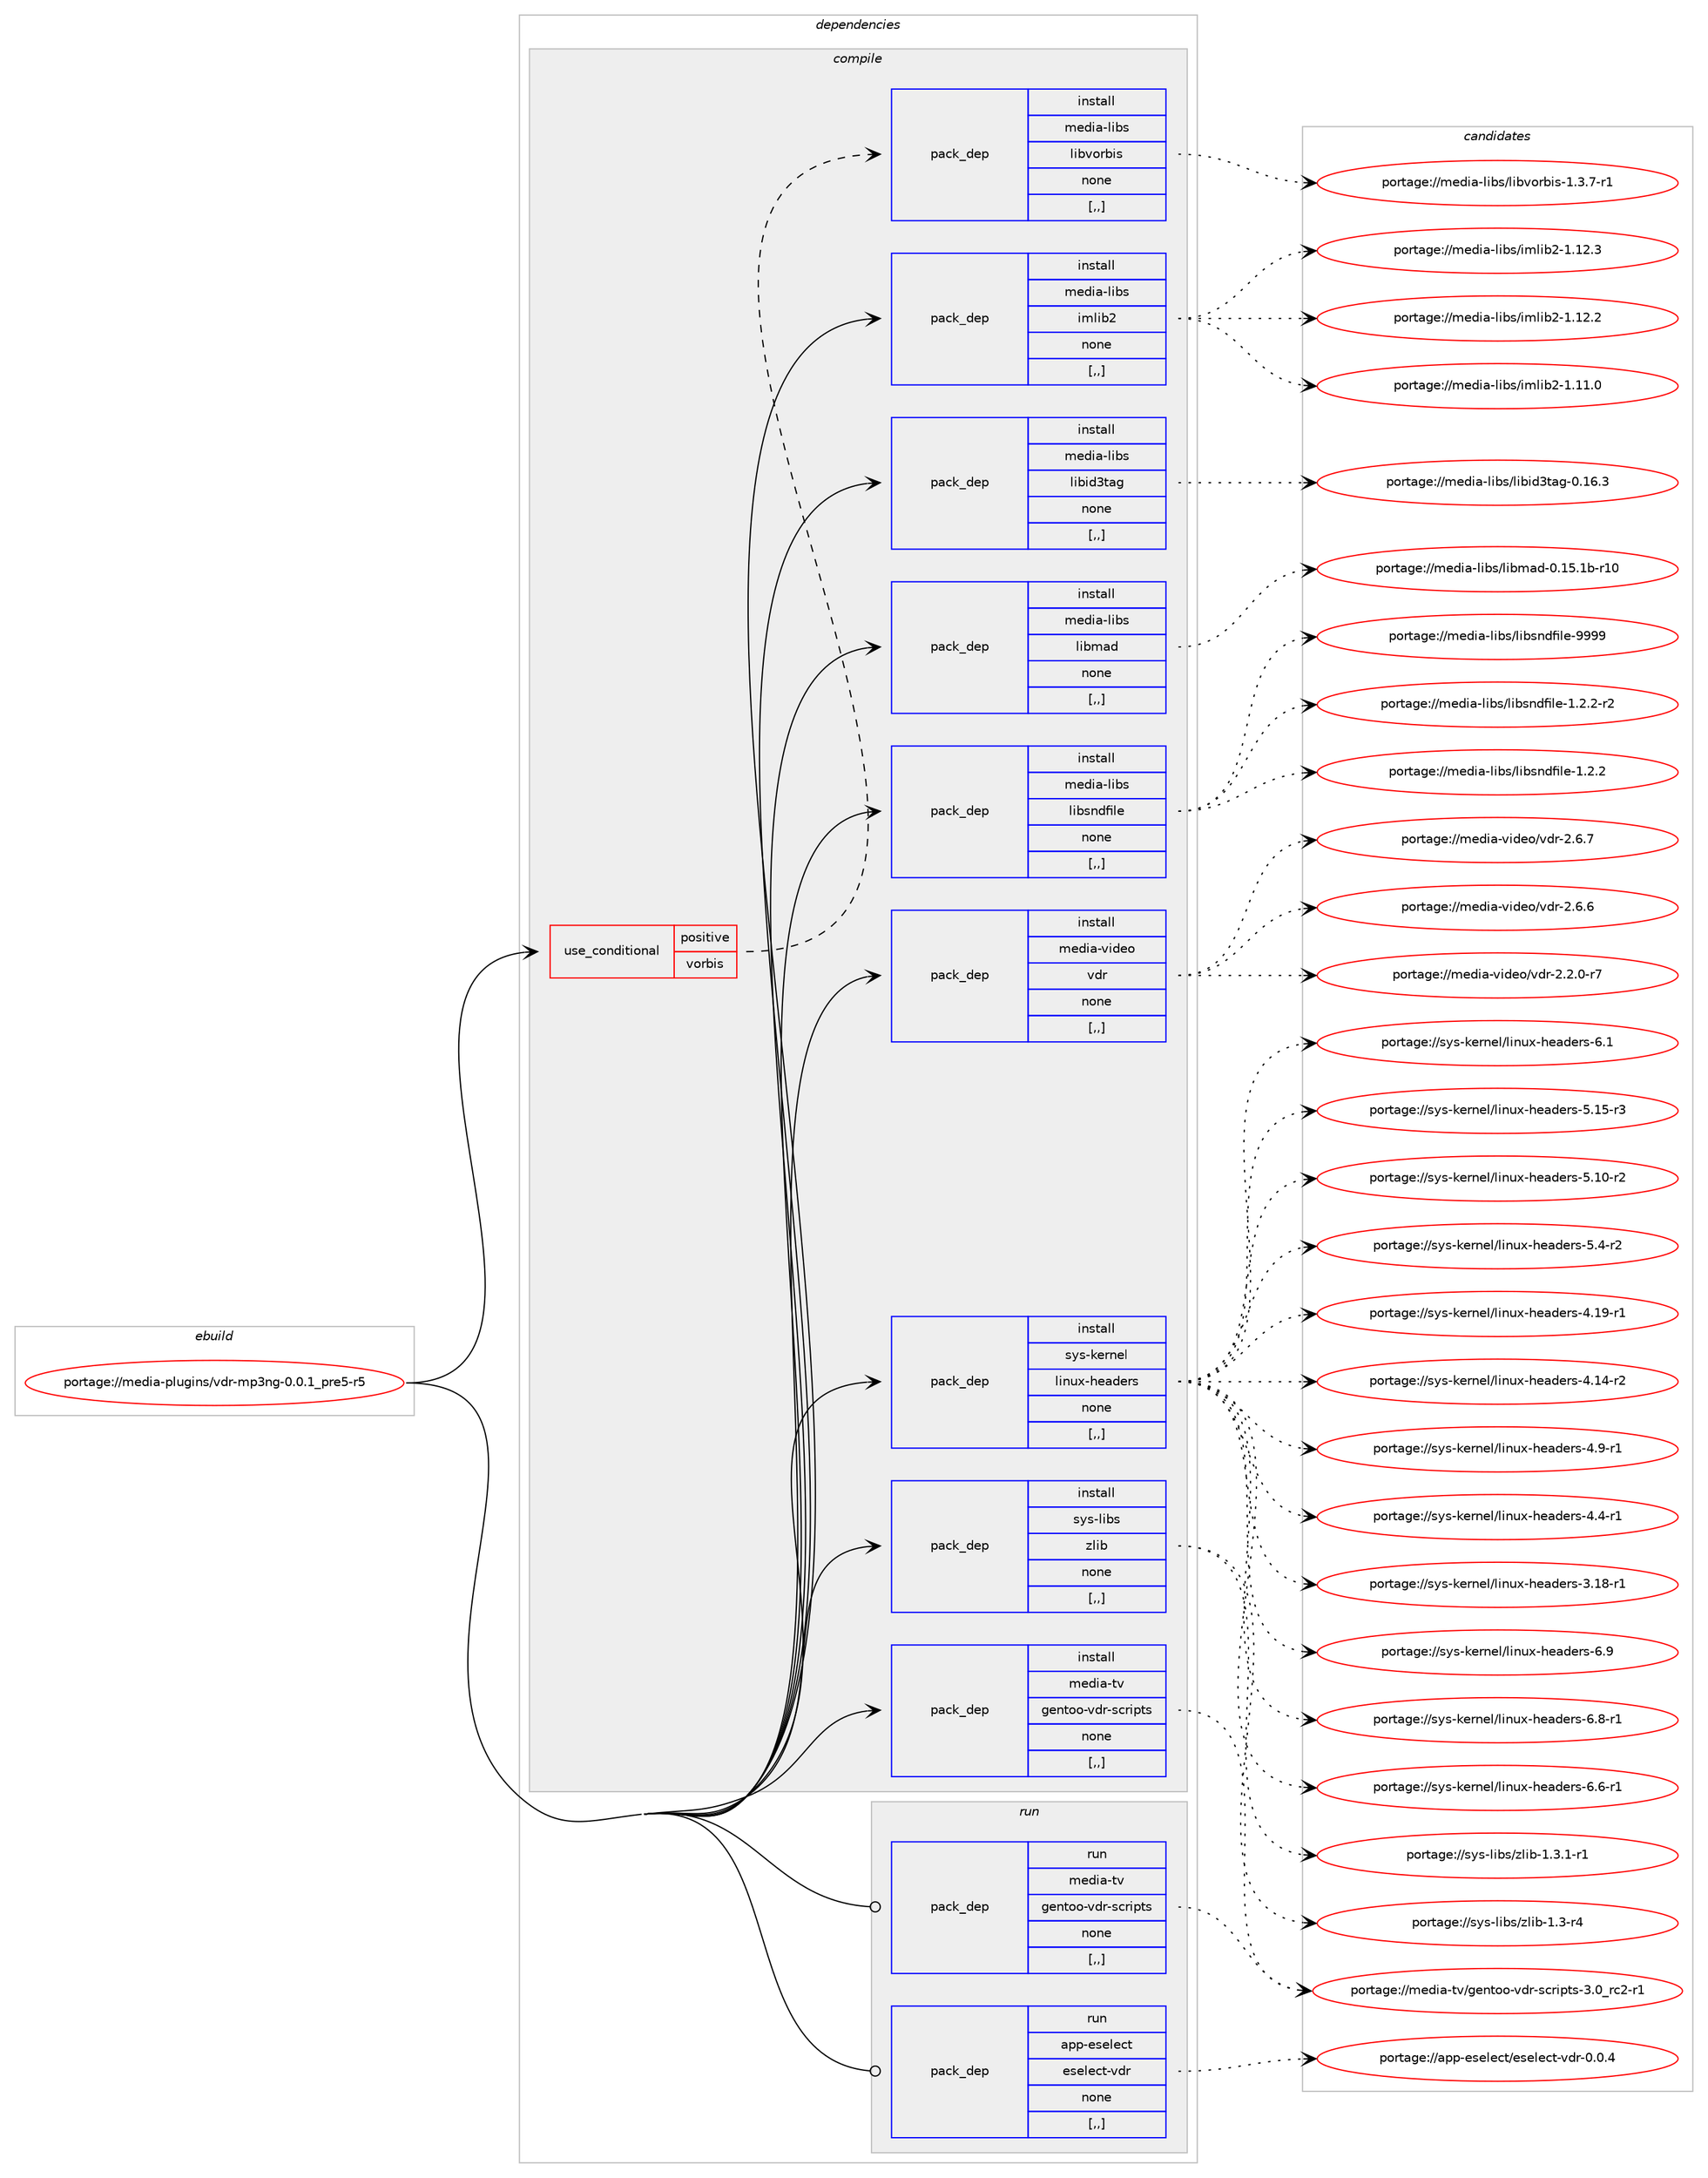 digraph prolog {

# *************
# Graph options
# *************

newrank=true;
concentrate=true;
compound=true;
graph [rankdir=LR,fontname=Helvetica,fontsize=10,ranksep=1.5];#, ranksep=2.5, nodesep=0.2];
edge  [arrowhead=vee];
node  [fontname=Helvetica,fontsize=10];

# **********
# The ebuild
# **********

subgraph cluster_leftcol {
color=gray;
label=<<i>ebuild</i>>;
id [label="portage://media-plugins/vdr-mp3ng-0.0.1_pre5-r5", color=red, width=4, href="../media-plugins/vdr-mp3ng-0.0.1_pre5-r5.svg"];
}

# ****************
# The dependencies
# ****************

subgraph cluster_midcol {
color=gray;
label=<<i>dependencies</i>>;
subgraph cluster_compile {
fillcolor="#eeeeee";
style=filled;
label=<<i>compile</i>>;
subgraph cond78408 {
dependency309437 [label=<<TABLE BORDER="0" CELLBORDER="1" CELLSPACING="0" CELLPADDING="4"><TR><TD ROWSPAN="3" CELLPADDING="10">use_conditional</TD></TR><TR><TD>positive</TD></TR><TR><TD>vorbis</TD></TR></TABLE>>, shape=none, color=red];
subgraph pack228633 {
dependency309438 [label=<<TABLE BORDER="0" CELLBORDER="1" CELLSPACING="0" CELLPADDING="4" WIDTH="220"><TR><TD ROWSPAN="6" CELLPADDING="30">pack_dep</TD></TR><TR><TD WIDTH="110">install</TD></TR><TR><TD>media-libs</TD></TR><TR><TD>libvorbis</TD></TR><TR><TD>none</TD></TR><TR><TD>[,,]</TD></TR></TABLE>>, shape=none, color=blue];
}
dependency309437:e -> dependency309438:w [weight=20,style="dashed",arrowhead="vee"];
}
id:e -> dependency309437:w [weight=20,style="solid",arrowhead="vee"];
subgraph pack228634 {
dependency309439 [label=<<TABLE BORDER="0" CELLBORDER="1" CELLSPACING="0" CELLPADDING="4" WIDTH="220"><TR><TD ROWSPAN="6" CELLPADDING="30">pack_dep</TD></TR><TR><TD WIDTH="110">install</TD></TR><TR><TD>media-libs</TD></TR><TR><TD>imlib2</TD></TR><TR><TD>none</TD></TR><TR><TD>[,,]</TD></TR></TABLE>>, shape=none, color=blue];
}
id:e -> dependency309439:w [weight=20,style="solid",arrowhead="vee"];
subgraph pack228635 {
dependency309440 [label=<<TABLE BORDER="0" CELLBORDER="1" CELLSPACING="0" CELLPADDING="4" WIDTH="220"><TR><TD ROWSPAN="6" CELLPADDING="30">pack_dep</TD></TR><TR><TD WIDTH="110">install</TD></TR><TR><TD>media-libs</TD></TR><TR><TD>libid3tag</TD></TR><TR><TD>none</TD></TR><TR><TD>[,,]</TD></TR></TABLE>>, shape=none, color=blue];
}
id:e -> dependency309440:w [weight=20,style="solid",arrowhead="vee"];
subgraph pack228636 {
dependency309441 [label=<<TABLE BORDER="0" CELLBORDER="1" CELLSPACING="0" CELLPADDING="4" WIDTH="220"><TR><TD ROWSPAN="6" CELLPADDING="30">pack_dep</TD></TR><TR><TD WIDTH="110">install</TD></TR><TR><TD>media-libs</TD></TR><TR><TD>libmad</TD></TR><TR><TD>none</TD></TR><TR><TD>[,,]</TD></TR></TABLE>>, shape=none, color=blue];
}
id:e -> dependency309441:w [weight=20,style="solid",arrowhead="vee"];
subgraph pack228637 {
dependency309442 [label=<<TABLE BORDER="0" CELLBORDER="1" CELLSPACING="0" CELLPADDING="4" WIDTH="220"><TR><TD ROWSPAN="6" CELLPADDING="30">pack_dep</TD></TR><TR><TD WIDTH="110">install</TD></TR><TR><TD>media-libs</TD></TR><TR><TD>libsndfile</TD></TR><TR><TD>none</TD></TR><TR><TD>[,,]</TD></TR></TABLE>>, shape=none, color=blue];
}
id:e -> dependency309442:w [weight=20,style="solid",arrowhead="vee"];
subgraph pack228638 {
dependency309443 [label=<<TABLE BORDER="0" CELLBORDER="1" CELLSPACING="0" CELLPADDING="4" WIDTH="220"><TR><TD ROWSPAN="6" CELLPADDING="30">pack_dep</TD></TR><TR><TD WIDTH="110">install</TD></TR><TR><TD>media-tv</TD></TR><TR><TD>gentoo-vdr-scripts</TD></TR><TR><TD>none</TD></TR><TR><TD>[,,]</TD></TR></TABLE>>, shape=none, color=blue];
}
id:e -> dependency309443:w [weight=20,style="solid",arrowhead="vee"];
subgraph pack228639 {
dependency309444 [label=<<TABLE BORDER="0" CELLBORDER="1" CELLSPACING="0" CELLPADDING="4" WIDTH="220"><TR><TD ROWSPAN="6" CELLPADDING="30">pack_dep</TD></TR><TR><TD WIDTH="110">install</TD></TR><TR><TD>media-video</TD></TR><TR><TD>vdr</TD></TR><TR><TD>none</TD></TR><TR><TD>[,,]</TD></TR></TABLE>>, shape=none, color=blue];
}
id:e -> dependency309444:w [weight=20,style="solid",arrowhead="vee"];
subgraph pack228640 {
dependency309445 [label=<<TABLE BORDER="0" CELLBORDER="1" CELLSPACING="0" CELLPADDING="4" WIDTH="220"><TR><TD ROWSPAN="6" CELLPADDING="30">pack_dep</TD></TR><TR><TD WIDTH="110">install</TD></TR><TR><TD>sys-kernel</TD></TR><TR><TD>linux-headers</TD></TR><TR><TD>none</TD></TR><TR><TD>[,,]</TD></TR></TABLE>>, shape=none, color=blue];
}
id:e -> dependency309445:w [weight=20,style="solid",arrowhead="vee"];
subgraph pack228641 {
dependency309446 [label=<<TABLE BORDER="0" CELLBORDER="1" CELLSPACING="0" CELLPADDING="4" WIDTH="220"><TR><TD ROWSPAN="6" CELLPADDING="30">pack_dep</TD></TR><TR><TD WIDTH="110">install</TD></TR><TR><TD>sys-libs</TD></TR><TR><TD>zlib</TD></TR><TR><TD>none</TD></TR><TR><TD>[,,]</TD></TR></TABLE>>, shape=none, color=blue];
}
id:e -> dependency309446:w [weight=20,style="solid",arrowhead="vee"];
}
subgraph cluster_compileandrun {
fillcolor="#eeeeee";
style=filled;
label=<<i>compile and run</i>>;
}
subgraph cluster_run {
fillcolor="#eeeeee";
style=filled;
label=<<i>run</i>>;
subgraph pack228642 {
dependency309447 [label=<<TABLE BORDER="0" CELLBORDER="1" CELLSPACING="0" CELLPADDING="4" WIDTH="220"><TR><TD ROWSPAN="6" CELLPADDING="30">pack_dep</TD></TR><TR><TD WIDTH="110">run</TD></TR><TR><TD>app-eselect</TD></TR><TR><TD>eselect-vdr</TD></TR><TR><TD>none</TD></TR><TR><TD>[,,]</TD></TR></TABLE>>, shape=none, color=blue];
}
id:e -> dependency309447:w [weight=20,style="solid",arrowhead="odot"];
subgraph pack228643 {
dependency309448 [label=<<TABLE BORDER="0" CELLBORDER="1" CELLSPACING="0" CELLPADDING="4" WIDTH="220"><TR><TD ROWSPAN="6" CELLPADDING="30">pack_dep</TD></TR><TR><TD WIDTH="110">run</TD></TR><TR><TD>media-tv</TD></TR><TR><TD>gentoo-vdr-scripts</TD></TR><TR><TD>none</TD></TR><TR><TD>[,,]</TD></TR></TABLE>>, shape=none, color=blue];
}
id:e -> dependency309448:w [weight=20,style="solid",arrowhead="odot"];
}
}

# **************
# The candidates
# **************

subgraph cluster_choices {
rank=same;
color=gray;
label=<<i>candidates</i>>;

subgraph choice228633 {
color=black;
nodesep=1;
choice1091011001059745108105981154710810598118111114981051154549465146554511449 [label="portage://media-libs/libvorbis-1.3.7-r1", color=red, width=4,href="../media-libs/libvorbis-1.3.7-r1.svg"];
dependency309438:e -> choice1091011001059745108105981154710810598118111114981051154549465146554511449:w [style=dotted,weight="100"];
}
subgraph choice228634 {
color=black;
nodesep=1;
choice10910110010597451081059811547105109108105985045494649504651 [label="portage://media-libs/imlib2-1.12.3", color=red, width=4,href="../media-libs/imlib2-1.12.3.svg"];
choice10910110010597451081059811547105109108105985045494649504650 [label="portage://media-libs/imlib2-1.12.2", color=red, width=4,href="../media-libs/imlib2-1.12.2.svg"];
choice10910110010597451081059811547105109108105985045494649494648 [label="portage://media-libs/imlib2-1.11.0", color=red, width=4,href="../media-libs/imlib2-1.11.0.svg"];
dependency309439:e -> choice10910110010597451081059811547105109108105985045494649504651:w [style=dotted,weight="100"];
dependency309439:e -> choice10910110010597451081059811547105109108105985045494649504650:w [style=dotted,weight="100"];
dependency309439:e -> choice10910110010597451081059811547105109108105985045494649494648:w [style=dotted,weight="100"];
}
subgraph choice228635 {
color=black;
nodesep=1;
choice1091011001059745108105981154710810598105100511169710345484649544651 [label="portage://media-libs/libid3tag-0.16.3", color=red, width=4,href="../media-libs/libid3tag-0.16.3.svg"];
dependency309440:e -> choice1091011001059745108105981154710810598105100511169710345484649544651:w [style=dotted,weight="100"];
}
subgraph choice228636 {
color=black;
nodesep=1;
choice1091011001059745108105981154710810598109971004548464953464998451144948 [label="portage://media-libs/libmad-0.15.1b-r10", color=red, width=4,href="../media-libs/libmad-0.15.1b-r10.svg"];
dependency309441:e -> choice1091011001059745108105981154710810598109971004548464953464998451144948:w [style=dotted,weight="100"];
}
subgraph choice228637 {
color=black;
nodesep=1;
choice10910110010597451081059811547108105981151101001021051081014557575757 [label="portage://media-libs/libsndfile-9999", color=red, width=4,href="../media-libs/libsndfile-9999.svg"];
choice10910110010597451081059811547108105981151101001021051081014549465046504511450 [label="portage://media-libs/libsndfile-1.2.2-r2", color=red, width=4,href="../media-libs/libsndfile-1.2.2-r2.svg"];
choice1091011001059745108105981154710810598115110100102105108101454946504650 [label="portage://media-libs/libsndfile-1.2.2", color=red, width=4,href="../media-libs/libsndfile-1.2.2.svg"];
dependency309442:e -> choice10910110010597451081059811547108105981151101001021051081014557575757:w [style=dotted,weight="100"];
dependency309442:e -> choice10910110010597451081059811547108105981151101001021051081014549465046504511450:w [style=dotted,weight="100"];
dependency309442:e -> choice1091011001059745108105981154710810598115110100102105108101454946504650:w [style=dotted,weight="100"];
}
subgraph choice228638 {
color=black;
nodesep=1;
choice109101100105974511611847103101110116111111451181001144511599114105112116115455146489511499504511449 [label="portage://media-tv/gentoo-vdr-scripts-3.0_rc2-r1", color=red, width=4,href="../media-tv/gentoo-vdr-scripts-3.0_rc2-r1.svg"];
dependency309443:e -> choice109101100105974511611847103101110116111111451181001144511599114105112116115455146489511499504511449:w [style=dotted,weight="100"];
}
subgraph choice228639 {
color=black;
nodesep=1;
choice109101100105974511810510010111147118100114455046544655 [label="portage://media-video/vdr-2.6.7", color=red, width=4,href="../media-video/vdr-2.6.7.svg"];
choice109101100105974511810510010111147118100114455046544654 [label="portage://media-video/vdr-2.6.6", color=red, width=4,href="../media-video/vdr-2.6.6.svg"];
choice1091011001059745118105100101111471181001144550465046484511455 [label="portage://media-video/vdr-2.2.0-r7", color=red, width=4,href="../media-video/vdr-2.2.0-r7.svg"];
dependency309444:e -> choice109101100105974511810510010111147118100114455046544655:w [style=dotted,weight="100"];
dependency309444:e -> choice109101100105974511810510010111147118100114455046544654:w [style=dotted,weight="100"];
dependency309444:e -> choice1091011001059745118105100101111471181001144550465046484511455:w [style=dotted,weight="100"];
}
subgraph choice228640 {
color=black;
nodesep=1;
choice1151211154510710111411010110847108105110117120451041019710010111411545544657 [label="portage://sys-kernel/linux-headers-6.9", color=red, width=4,href="../sys-kernel/linux-headers-6.9.svg"];
choice11512111545107101114110101108471081051101171204510410197100101114115455446564511449 [label="portage://sys-kernel/linux-headers-6.8-r1", color=red, width=4,href="../sys-kernel/linux-headers-6.8-r1.svg"];
choice11512111545107101114110101108471081051101171204510410197100101114115455446544511449 [label="portage://sys-kernel/linux-headers-6.6-r1", color=red, width=4,href="../sys-kernel/linux-headers-6.6-r1.svg"];
choice1151211154510710111411010110847108105110117120451041019710010111411545544649 [label="portage://sys-kernel/linux-headers-6.1", color=red, width=4,href="../sys-kernel/linux-headers-6.1.svg"];
choice1151211154510710111411010110847108105110117120451041019710010111411545534649534511451 [label="portage://sys-kernel/linux-headers-5.15-r3", color=red, width=4,href="../sys-kernel/linux-headers-5.15-r3.svg"];
choice1151211154510710111411010110847108105110117120451041019710010111411545534649484511450 [label="portage://sys-kernel/linux-headers-5.10-r2", color=red, width=4,href="../sys-kernel/linux-headers-5.10-r2.svg"];
choice11512111545107101114110101108471081051101171204510410197100101114115455346524511450 [label="portage://sys-kernel/linux-headers-5.4-r2", color=red, width=4,href="../sys-kernel/linux-headers-5.4-r2.svg"];
choice1151211154510710111411010110847108105110117120451041019710010111411545524649574511449 [label="portage://sys-kernel/linux-headers-4.19-r1", color=red, width=4,href="../sys-kernel/linux-headers-4.19-r1.svg"];
choice1151211154510710111411010110847108105110117120451041019710010111411545524649524511450 [label="portage://sys-kernel/linux-headers-4.14-r2", color=red, width=4,href="../sys-kernel/linux-headers-4.14-r2.svg"];
choice11512111545107101114110101108471081051101171204510410197100101114115455246574511449 [label="portage://sys-kernel/linux-headers-4.9-r1", color=red, width=4,href="../sys-kernel/linux-headers-4.9-r1.svg"];
choice11512111545107101114110101108471081051101171204510410197100101114115455246524511449 [label="portage://sys-kernel/linux-headers-4.4-r1", color=red, width=4,href="../sys-kernel/linux-headers-4.4-r1.svg"];
choice1151211154510710111411010110847108105110117120451041019710010111411545514649564511449 [label="portage://sys-kernel/linux-headers-3.18-r1", color=red, width=4,href="../sys-kernel/linux-headers-3.18-r1.svg"];
dependency309445:e -> choice1151211154510710111411010110847108105110117120451041019710010111411545544657:w [style=dotted,weight="100"];
dependency309445:e -> choice11512111545107101114110101108471081051101171204510410197100101114115455446564511449:w [style=dotted,weight="100"];
dependency309445:e -> choice11512111545107101114110101108471081051101171204510410197100101114115455446544511449:w [style=dotted,weight="100"];
dependency309445:e -> choice1151211154510710111411010110847108105110117120451041019710010111411545544649:w [style=dotted,weight="100"];
dependency309445:e -> choice1151211154510710111411010110847108105110117120451041019710010111411545534649534511451:w [style=dotted,weight="100"];
dependency309445:e -> choice1151211154510710111411010110847108105110117120451041019710010111411545534649484511450:w [style=dotted,weight="100"];
dependency309445:e -> choice11512111545107101114110101108471081051101171204510410197100101114115455346524511450:w [style=dotted,weight="100"];
dependency309445:e -> choice1151211154510710111411010110847108105110117120451041019710010111411545524649574511449:w [style=dotted,weight="100"];
dependency309445:e -> choice1151211154510710111411010110847108105110117120451041019710010111411545524649524511450:w [style=dotted,weight="100"];
dependency309445:e -> choice11512111545107101114110101108471081051101171204510410197100101114115455246574511449:w [style=dotted,weight="100"];
dependency309445:e -> choice11512111545107101114110101108471081051101171204510410197100101114115455246524511449:w [style=dotted,weight="100"];
dependency309445:e -> choice1151211154510710111411010110847108105110117120451041019710010111411545514649564511449:w [style=dotted,weight="100"];
}
subgraph choice228641 {
color=black;
nodesep=1;
choice115121115451081059811547122108105984549465146494511449 [label="portage://sys-libs/zlib-1.3.1-r1", color=red, width=4,href="../sys-libs/zlib-1.3.1-r1.svg"];
choice11512111545108105981154712210810598454946514511452 [label="portage://sys-libs/zlib-1.3-r4", color=red, width=4,href="../sys-libs/zlib-1.3-r4.svg"];
dependency309446:e -> choice115121115451081059811547122108105984549465146494511449:w [style=dotted,weight="100"];
dependency309446:e -> choice11512111545108105981154712210810598454946514511452:w [style=dotted,weight="100"];
}
subgraph choice228642 {
color=black;
nodesep=1;
choice971121124510111510110810199116471011151011081019911645118100114454846484652 [label="portage://app-eselect/eselect-vdr-0.0.4", color=red, width=4,href="../app-eselect/eselect-vdr-0.0.4.svg"];
dependency309447:e -> choice971121124510111510110810199116471011151011081019911645118100114454846484652:w [style=dotted,weight="100"];
}
subgraph choice228643 {
color=black;
nodesep=1;
choice109101100105974511611847103101110116111111451181001144511599114105112116115455146489511499504511449 [label="portage://media-tv/gentoo-vdr-scripts-3.0_rc2-r1", color=red, width=4,href="../media-tv/gentoo-vdr-scripts-3.0_rc2-r1.svg"];
dependency309448:e -> choice109101100105974511611847103101110116111111451181001144511599114105112116115455146489511499504511449:w [style=dotted,weight="100"];
}
}

}
